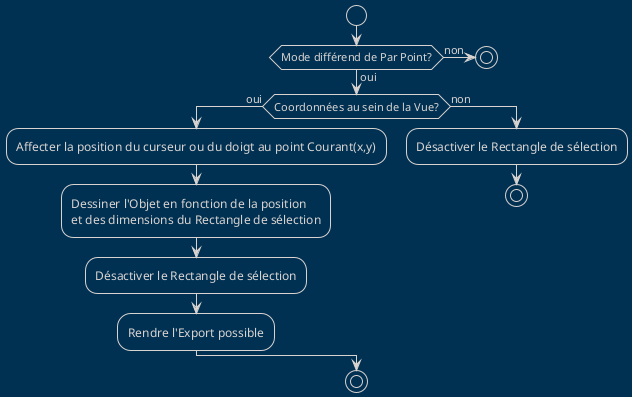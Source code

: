 @startuml MeS Dessin mode Proportionnel/Personnalisé/Parpoint Up

start
!theme blueprint

if (Mode différend de Par Point?) then (oui)

    if (Coordonnées au sein de la Vue?) then (oui)
        :Affecter la position du curseur ou du doigt au point Courant(x,y);
        :Dessiner l'Objet en fonction de la position\net des dimensions du Rectangle de sélection;
        :Désactiver le Rectangle de sélection;
        :Rendre l'Export possible;

    else (non)
      :Désactiver le Rectangle de sélection;
      stop;
    endif

else (non)
  stop;
endif

stop